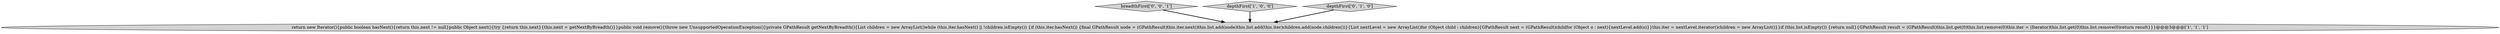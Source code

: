 digraph {
3 [style = filled, label = "breadthFirst['0', '0', '1']", fillcolor = lightgray, shape = diamond image = "AAA0AAABBB3BBB"];
1 [style = filled, label = "return new Iterator(){public boolean hasNext(){return this.next != null}public Object next(){try {return this.next}{this.next = getNextByBreadth()}}public void remove(){throw new UnsupportedOperationException()}private GPathResult getNextByBreadth(){List children = new ArrayList()while (this.iter.hasNext() || !children.isEmpty()) {if (this.iter.hasNext()) {final GPathResult node = (GPathResult)this.iter.next()this.list.add(node)this.list.add(this.iter)children.add(node.children())}{List nextLevel = new ArrayList()for (Object child : children){GPathResult next = (GPathResult)childfor (Object o : next){nextLevel.add(o)}}this.iter = nextLevel.iterator()children = new ArrayList()}}if (this.list.isEmpty()) {return null}{GPathResult result = (GPathResult)this.list.get(0)this.list.remove(0)this.iter = (Iterator)this.list.get(0)this.list.remove(0)return result}}}@@@3@@@['1', '1', '1']", fillcolor = lightgray, shape = ellipse image = "AAA0AAABBB1BBB"];
0 [style = filled, label = "depthFirst['1', '0', '0']", fillcolor = lightgray, shape = diamond image = "AAA0AAABBB1BBB"];
2 [style = filled, label = "depthFirst['0', '1', '0']", fillcolor = lightgray, shape = diamond image = "AAA0AAABBB2BBB"];
0->1 [style = bold, label=""];
2->1 [style = bold, label=""];
3->1 [style = bold, label=""];
}
